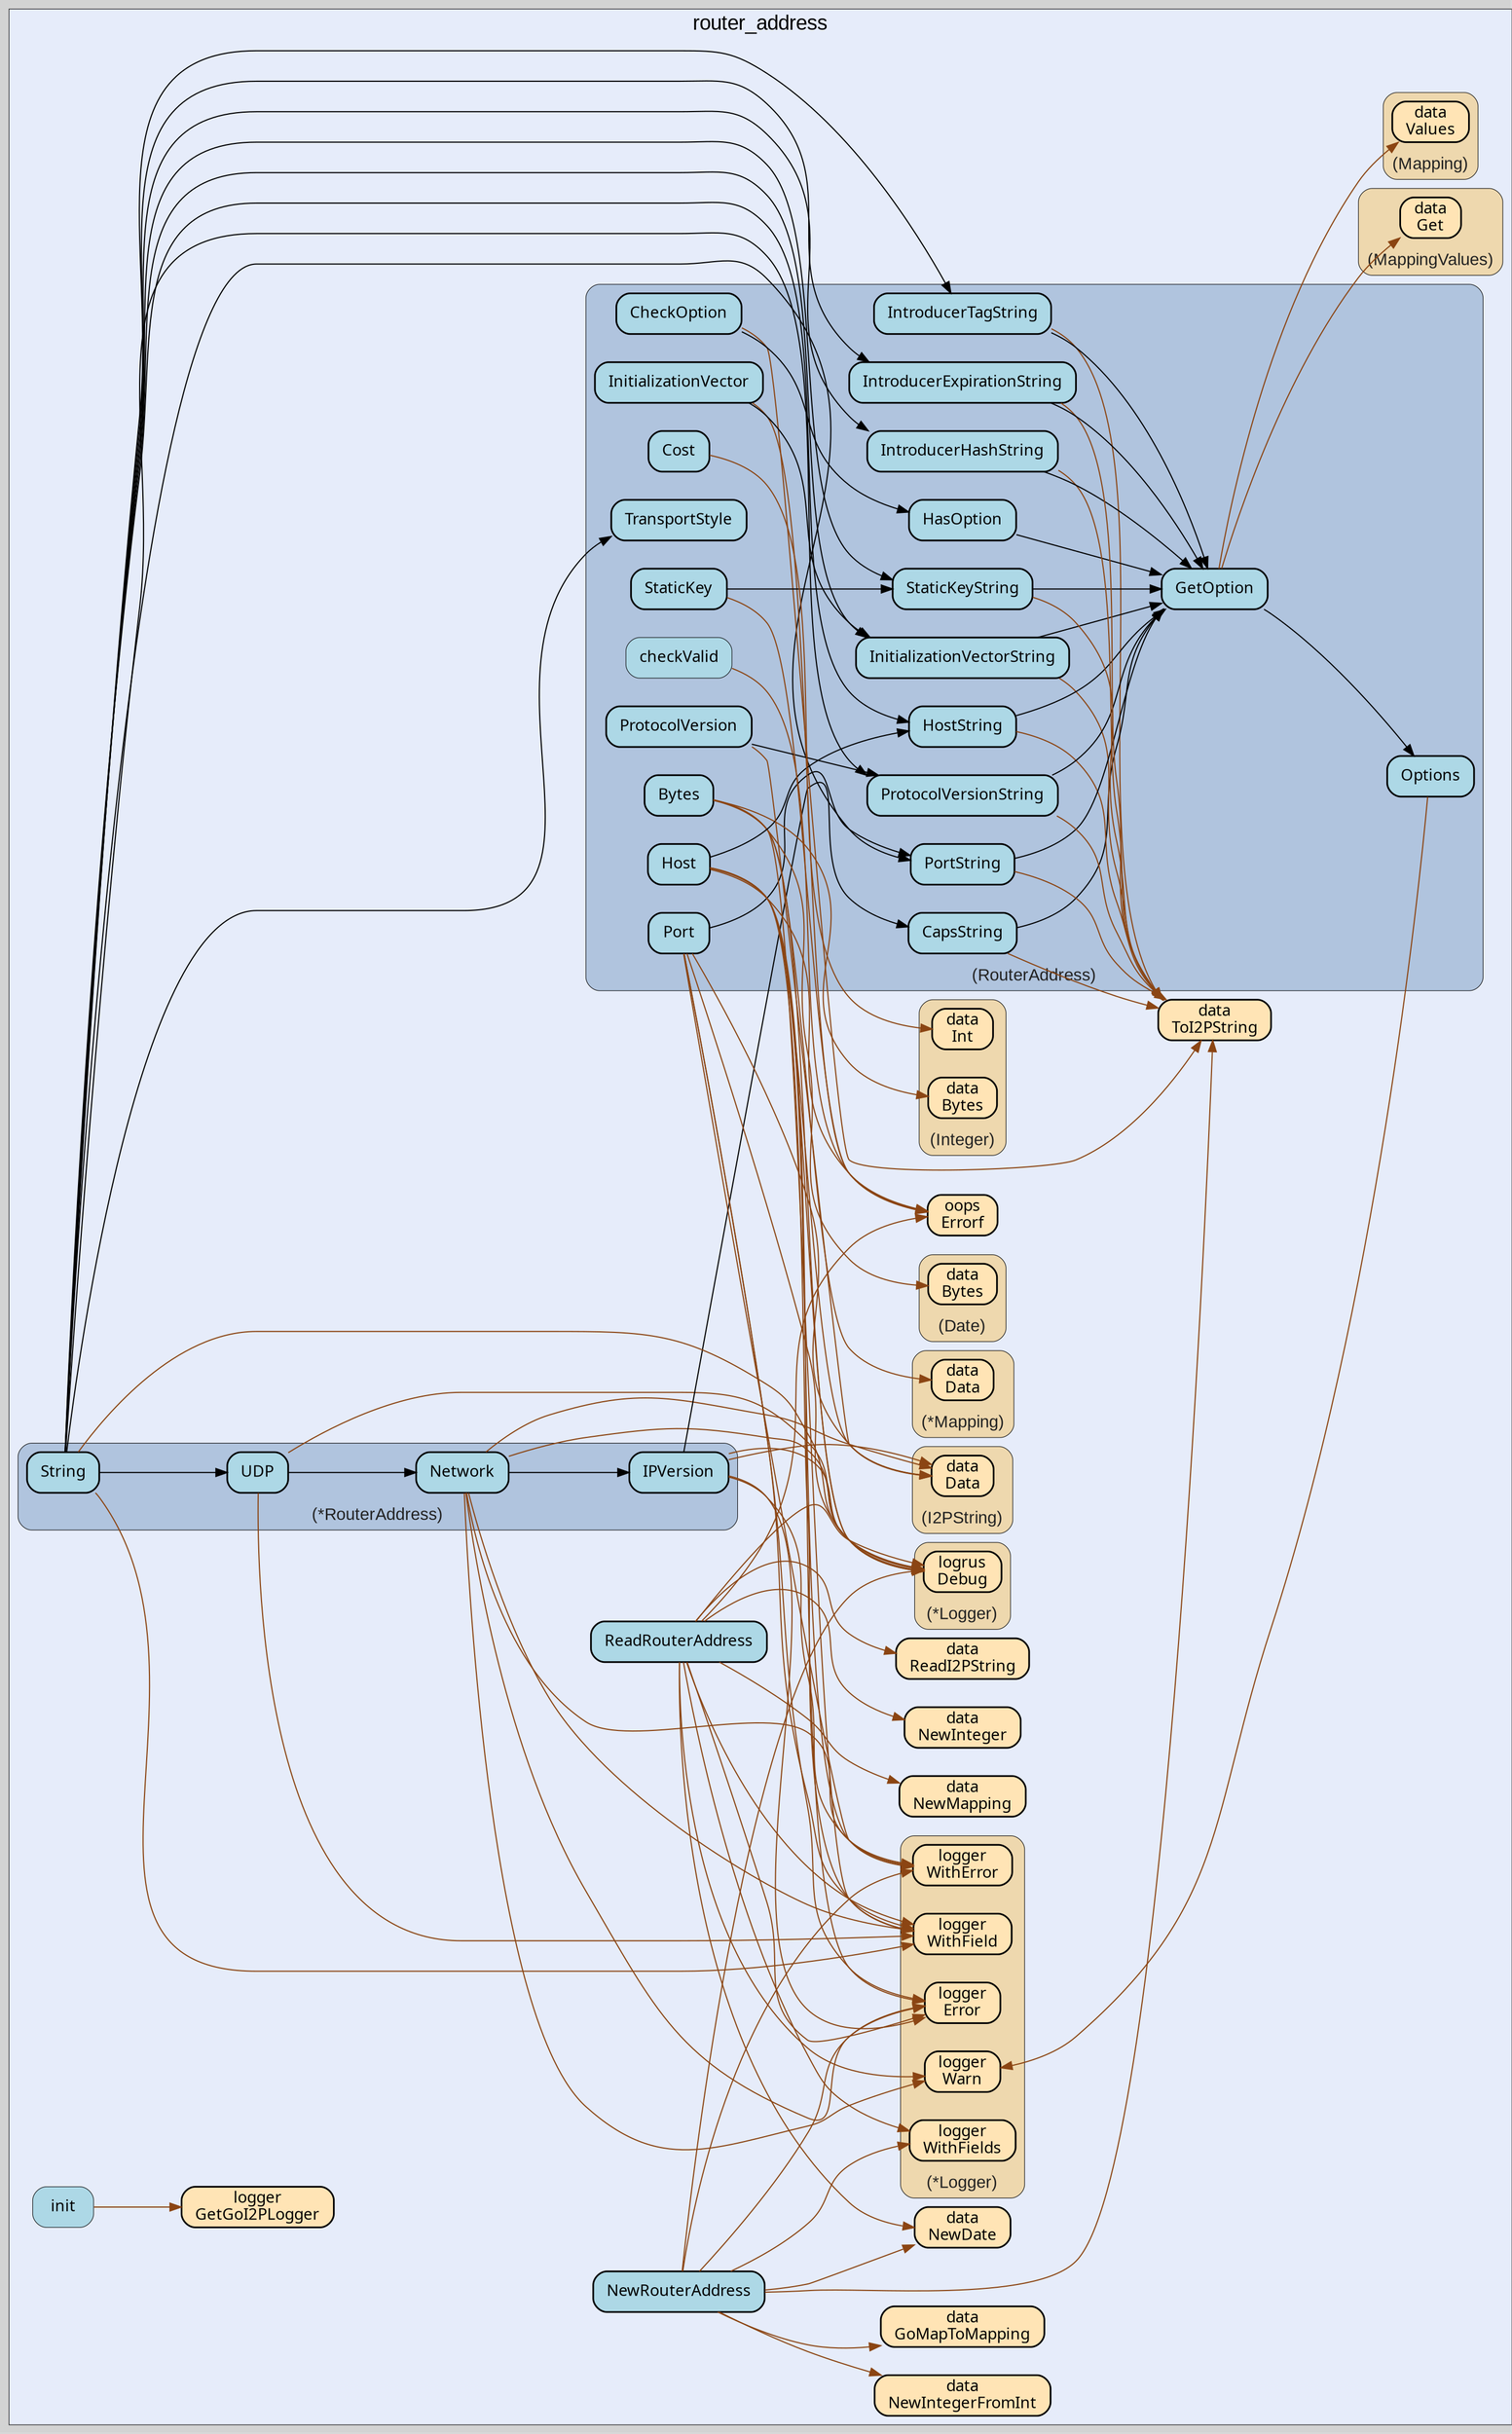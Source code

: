 digraph gocallvis {
    label="";
    labeljust="l";
    fontname="Arial";
    fontsize="14";
    rankdir="LR";
    bgcolor="lightgray";
    style="solid";
    penwidth="0.5";
    pad="0.0";
    nodesep="0.35";

    node [shape="box" style="filled,rounded" fillcolor="honeydew" fontname="Verdana" penwidth="1.0" margin="0.16,0.0"];
    edge [minlen="2"]

    subgraph "cluster_focus" {
        labelloc="t";
labeljust="c";
fontsize="18";
bgcolor="#e6ecfa";
label="router_address";
        
        "github.com/samber/oops.Errorf" [ label="oops\nErrorf" penwidth="1.5" tooltip="github.com/samber/oops.Errorf | defined in oops.go:34" fillcolor="moccasin" ]
        "github.com/go-i2p/common/router_address.NewRouterAddress" [ fillcolor="lightblue" label="NewRouterAddress" penwidth="1.5" tooltip="github.com/go-i2p/common/router_address.NewRouterAddress | defined in utils.go:59\nat utils.go:65: calling [(*github.com/go-i2p/logger.Logger).WithError]\nat utils.go:75: calling [(*github.com/go-i2p/logger.Logger).WithError]\nat utils.go:82: calling [(*github.com/go-i2p/logger.Logger).WithError]\nat utils.go:89: calling [(*github.com/go-i2p/logger.Logger).WithError]\nat utils.go:80: calling [github.com/go-i2p/common/data.ToI2PString]\nat utils.go:63: calling [github.com/go-i2p/common/data.NewIntegerFromInt]\nat utils.go:60: calling [(*github.com/sirupsen/logrus.Logger).Debug]\nat utils.go:106: calling [(*github.com/sirupsen/logrus.Logger).Debug]\nat utils.go:65: calling [(*github.com/go-i2p/logger.Logger).Error]\nat utils.go:75: calling [(*github.com/go-i2p/logger.Logger).Error]\nat utils.go:82: calling [(*github.com/go-i2p/logger.Logger).Error]\nat utils.go:89: calling [(*github.com/go-i2p/logger.Logger).Error]\nat utils.go:101: calling [(*github.com/go-i2p/logger.Logger).WithFields]\nat utils.go:73: calling [github.com/go-i2p/common/data.NewDate]\nat utils.go:87: calling [github.com/go-i2p/common/data.GoMapToMapping]" ]
        "github.com/go-i2p/common/data.NewIntegerFromInt" [ fillcolor="moccasin" label="data\nNewIntegerFromInt" penwidth="1.5" tooltip="github.com/go-i2p/common/data.NewIntegerFromInt | defined in integer.go:54" ]
        "github.com/go-i2p/common/data.NewDate" [ penwidth="1.5" tooltip="github.com/go-i2p/common/data.NewDate | defined in date.go:68" fillcolor="moccasin" label="data\nNewDate" ]
        "github.com/go-i2p/common/data.ToI2PString" [ fillcolor="moccasin" label="data\nToI2PString" penwidth="1.5" tooltip="github.com/go-i2p/common/data.ToI2PString | defined in string.go:111" ]
        "github.com/go-i2p/common/data.GoMapToMapping" [ fillcolor="moccasin" label="data\nGoMapToMapping" penwidth="1.5" tooltip="github.com/go-i2p/common/data.GoMapToMapping | defined in mapping.go:98" ]
        "github.com/go-i2p/common/router_address.ReadRouterAddress" [ penwidth="1.5" tooltip="github.com/go-i2p/common/router_address.ReadRouterAddress | defined in utils.go:17\nat utils.go:38: calling [github.com/go-i2p/common/data.ReadI2PString]\nat utils.go:21: calling [github.com/samber/oops.Errorf]\nat utils.go:24: calling [github.com/go-i2p/common/data.NewInteger]\nat utils.go:31: calling [github.com/go-i2p/common/data.NewDate]\nat utils.go:29: calling [(*github.com/go-i2p/logger.Logger).Warn]\nat utils.go:18: calling [(*github.com/go-i2p/logger.Logger).WithField]\nat utils.go:20: calling [(*github.com/go-i2p/logger.Logger).WithField]\nat utils.go:20: calling [(*github.com/go-i2p/logger.Logger).Error]\nat utils.go:36: calling [(*github.com/go-i2p/logger.Logger).Error]\nat utils.go:43: calling [(*github.com/go-i2p/logger.Logger).Error]\nat utils.go:52: calling [(*github.com/go-i2p/logger.Logger).Error]\nat utils.go:26: calling [(*github.com/go-i2p/logger.Logger).WithFields]\nat utils.go:33: calling [(*github.com/go-i2p/logger.Logger).WithFields]\nat utils.go:40: calling [(*github.com/go-i2p/logger.Logger).WithFields]\nat utils.go:48: calling [(*github.com/go-i2p/logger.Logger).WithFields]\nat utils.go:46: calling [github.com/go-i2p/common/data.NewMapping]\nat utils.go:18: calling [(*github.com/sirupsen/logrus.Logger).Debug]" fillcolor="lightblue" label="ReadRouterAddress" ]
        "github.com/go-i2p/common/data.NewInteger" [ fillcolor="moccasin" label="data\nNewInteger" penwidth="1.5" tooltip="github.com/go-i2p/common/data.NewInteger | defined in integer.go:47" ]
        "github.com/go-i2p/common/data.ReadI2PString" [ penwidth="1.5" tooltip="github.com/go-i2p/common/data.ReadI2PString | defined in string.go:138" fillcolor="moccasin" label="data\nReadI2PString" ]
        "github.com/go-i2p/common/data.NewMapping" [ label="data\nNewMapping" penwidth="1.5" tooltip="github.com/go-i2p/common/data.NewMapping | defined in mapping.go:261" fillcolor="moccasin" ]
        "github.com/go-i2p/common/router_address.init" [ label="init" penwidth="0.5" tooltip="github.com/go-i2p/common/router_address.init | defined in .:0\nat router_address.go:10: calling [github.com/go-i2p/logger.GetGoI2PLogger]" fillcolor="lightblue" ]
        "github.com/go-i2p/logger.GetGoI2PLogger" [ fillcolor="moccasin" label="logger\nGetGoI2PLogger" penwidth="1.5" tooltip="github.com/go-i2p/logger.GetGoI2PLogger | defined in log.go:120" ]
        
        subgraph "cluster_*github.com/go-i2p/common/data.Mapping" {
        penwidth="0.5";
fontsize="15";
fontcolor="#222222";
labelloc="b";
style="rounded,filled";
fillcolor="wheat2";
label="(*Mapping)";
tooltip="type: *github.com/go-i2p/common/data.Mapping";
        
        "(*github.com/go-i2p/common/data.Mapping).Data" [ fillcolor="moccasin" label="data\nData" penwidth="1.5" tooltip="(*github.com/go-i2p/common/data.Mapping).Data | defined in mapping.go:60" ]
        
    }

        subgraph "cluster_*github.com/go-i2p/common/router_address.RouterAddress" {
        fontcolor="#222222";
fillcolor="lightsteelblue";
fontsize="15";
labelloc="b";
style="rounded,filled";
label="(*RouterAddress)";
tooltip="type: *github.com/go-i2p/common/router_address.RouterAddress";
penwidth="0.5";
        
        "(*github.com/go-i2p/common/router_address.RouterAddress).UDP" [ fillcolor="lightblue" label="UDP" penwidth="1.5" tooltip="(*github.com/go-i2p/common/router_address.RouterAddress).UDP | defined in router_address_methods.go:48\nat router_address_methods.go:50: calling [(*github.com/go-i2p/common/router_address.RouterAddress).Network]\nat router_address_methods.go:49: calling [(*github.com/sirupsen/logrus.Logger).Debug]\nat router_address_methods.go:51: calling [(*github.com/sirupsen/logrus.Logger).Debug]\nat router_address_methods.go:51: calling [(*github.com/go-i2p/logger.Logger).WithField]" ]
        "(*github.com/go-i2p/common/router_address.RouterAddress).Network" [ fillcolor="lightblue" label="Network" penwidth="1.5" tooltip="(*github.com/go-i2p/common/router_address.RouterAddress).Network | defined in router_address_methods.go:15\nat router_address_methods.go:18: calling [(*github.com/go-i2p/logger.Logger).Warn]\nat router_address_methods.go:26: calling [(*github.com/go-i2p/common/router_address.RouterAddress).IPVersion]\nat router_address_methods.go:16: calling [(*github.com/sirupsen/logrus.Logger).Debug]\nat router_address_methods.go:27: calling [(*github.com/sirupsen/logrus.Logger).Debug]\nat router_address_methods.go:23: calling [(*github.com/go-i2p/logger.Logger).Error]\nat router_address_methods.go:23: calling [(*github.com/go-i2p/logger.Logger).WithError]\nat router_address_methods.go:27: calling [(*github.com/go-i2p/logger.Logger).WithField]\nat router_address_methods.go:21: calling [(github.com/go-i2p/common/data.I2PString).Data]" ]
        "(*github.com/go-i2p/common/router_address.RouterAddress).IPVersion" [ label="IPVersion" penwidth="1.5" tooltip="(*github.com/go-i2p/common/router_address.RouterAddress).IPVersion | defined in router_address_methods.go:32\nat router_address_methods.go:36: calling [(*github.com/go-i2p/logger.Logger).WithError]\nat router_address_methods.go:34: calling [(github.com/go-i2p/common/data.I2PString).Data]\nat router_address_methods.go:33: calling [(*github.com/sirupsen/logrus.Logger).Debug]\nat router_address_methods.go:40: calling [(*github.com/sirupsen/logrus.Logger).Debug]\nat router_address_methods.go:43: calling [(*github.com/sirupsen/logrus.Logger).Debug]\nat router_address_methods.go:34: calling [(github.com/go-i2p/common/router_address.RouterAddress).CapsString]\nat router_address_methods.go:36: calling [(*github.com/go-i2p/logger.Logger).Error]" fillcolor="lightblue" ]
        "(*github.com/go-i2p/common/router_address.RouterAddress).String" [ tooltip="(*github.com/go-i2p/common/router_address.RouterAddress).String | defined in router_address_methods.go:56\nat router_address_methods.go:61: calling [(github.com/go-i2p/common/router_address.RouterAddress).PortString]\nat router_address_methods.go:64: calling [(github.com/go-i2p/common/router_address.RouterAddress).ProtocolVersionString]\nat router_address_methods.go:59: calling [(github.com/go-i2p/common/router_address.RouterAddress).TransportStyle]\nat router_address_methods.go:77: calling [(*github.com/go-i2p/logger.Logger).WithField]\nat router_address_methods.go:57: calling [(*github.com/sirupsen/logrus.Logger).Debug]\nat router_address_methods.go:77: calling [(*github.com/sirupsen/logrus.Logger).Debug]\nat router_address_methods.go:60: calling [(github.com/go-i2p/common/router_address.RouterAddress).HostString]\nat router_address_methods.go:68: calling [(github.com/go-i2p/common/router_address.RouterAddress).IntroducerTagString]\nat router_address_methods.go:71: calling [(github.com/go-i2p/common/router_address.RouterAddress).IntroducerTagString]\nat router_address_methods.go:74: calling [(github.com/go-i2p/common/router_address.RouterAddress).IntroducerTagString]\nat router_address_methods.go:66: calling [(github.com/go-i2p/common/router_address.RouterAddress).IntroducerHashString]\nat router_address_methods.go:69: calling [(github.com/go-i2p/common/router_address.RouterAddress).IntroducerHashString]\nat router_address_methods.go:72: calling [(github.com/go-i2p/common/router_address.RouterAddress).IntroducerHashString]\nat router_address_methods.go:63: calling [(github.com/go-i2p/common/router_address.RouterAddress).InitializationVectorString]\nat router_address_methods.go:67: calling [(github.com/go-i2p/common/router_address.RouterAddress).IntroducerExpirationString]\nat router_address_methods.go:70: calling [(github.com/go-i2p/common/router_address.RouterAddress).IntroducerExpirationString]\nat router_address_methods.go:73: calling [(github.com/go-i2p/common/router_address.RouterAddress).IntroducerExpirationString]\nat router_address_methods.go:65: calling [(*github.com/go-i2p/common/router_address.RouterAddress).UDP]\nat router_address_methods.go:62: calling [(github.com/go-i2p/common/router_address.RouterAddress).StaticKeyString]" fillcolor="lightblue" label="String" penwidth="1.5" ]
        
    }

        subgraph "cluster_*github.com/go-i2p/logger.Logger" {
        style="rounded,filled";
fillcolor="wheat2";
label="(*Logger)";
tooltip="type: *github.com/go-i2p/logger.Logger";
penwidth="0.5";
fontsize="15";
fontcolor="#222222";
labelloc="b";
        
        "(*github.com/go-i2p/logger.Logger).WithError" [ tooltip="(*github.com/go-i2p/logger.Logger).WithError | defined in log.go:66" fillcolor="moccasin" label="logger\nWithError" penwidth="1.5" ]
        "(*github.com/go-i2p/logger.Logger).Error" [ fillcolor="moccasin" label="logger\nError" penwidth="1.5" tooltip="(*github.com/go-i2p/logger.Logger).Error | defined in log.go:42" ]
        "(*github.com/go-i2p/logger.Logger).WithFields" [ tooltip="(*github.com/go-i2p/logger.Logger).WithFields | defined in log.go:60" fillcolor="moccasin" label="logger\nWithFields" penwidth="1.5" ]
        "(*github.com/go-i2p/logger.Logger).Warn" [ fillcolor="moccasin" label="logger\nWarn" penwidth="1.5" tooltip="(*github.com/go-i2p/logger.Logger).Warn | defined in log.go:30" ]
        "(*github.com/go-i2p/logger.Logger).WithField" [ fillcolor="moccasin" label="logger\nWithField" penwidth="1.5" tooltip="(*github.com/go-i2p/logger.Logger).WithField | defined in log.go:54" ]
        
    }

        subgraph "cluster_*github.com/sirupsen/logrus.Logger" {
        tooltip="type: *github.com/sirupsen/logrus.Logger";
penwidth="0.5";
fontsize="15";
fontcolor="#222222";
labelloc="b";
style="rounded,filled";
fillcolor="wheat2";
label="(*Logger)";
        
        "(*github.com/sirupsen/logrus.Logger).Debug" [ fillcolor="moccasin" label="logrus\nDebug" penwidth="1.5" tooltip="(*github.com/sirupsen/logrus.Logger).Debug | defined in logger.go:221" ]
        
    }

        subgraph "cluster_github.com/go-i2p/common/data.Date" {
        style="rounded,filled";
fillcolor="wheat2";
label="(Date)";
tooltip="type: github.com/go-i2p/common/data.Date";
penwidth="0.5";
fontsize="15";
fontcolor="#222222";
labelloc="b";
        
        "(github.com/go-i2p/common/data.Date).Bytes" [ fillcolor="moccasin" label="data\nBytes" penwidth="1.5" tooltip="(github.com/go-i2p/common/data.Date).Bytes | defined in date.go:29" ]
        
    }

        subgraph "cluster_github.com/go-i2p/common/data.I2PString" {
        style="rounded,filled";
fillcolor="wheat2";
label="(I2PString)";
tooltip="type: github.com/go-i2p/common/data.I2PString";
penwidth="0.5";
fontsize="15";
fontcolor="#222222";
labelloc="b";
        
        "(github.com/go-i2p/common/data.I2PString).Data" [ tooltip="(github.com/go-i2p/common/data.I2PString).Data | defined in string.go:70" fillcolor="moccasin" label="data\nData" penwidth="1.5" ]
        
    }

        subgraph "cluster_github.com/go-i2p/common/data.Integer" {
        labelloc="b";
style="rounded,filled";
fillcolor="wheat2";
label="(Integer)";
tooltip="type: github.com/go-i2p/common/data.Integer";
penwidth="0.5";
fontsize="15";
fontcolor="#222222";
        
        "(github.com/go-i2p/common/data.Integer).Bytes" [ label="data\nBytes" penwidth="1.5" tooltip="(github.com/go-i2p/common/data.Integer).Bytes | defined in integer.go:26" fillcolor="moccasin" ]
        "(github.com/go-i2p/common/data.Integer).Int" [ fillcolor="moccasin" label="data\nInt" penwidth="1.5" tooltip="(github.com/go-i2p/common/data.Integer).Int | defined in integer.go:31" ]
        
    }

        subgraph "cluster_github.com/go-i2p/common/data.Mapping" {
        fontsize="15";
fontcolor="#222222";
labelloc="b";
style="rounded,filled";
fillcolor="wheat2";
label="(Mapping)";
tooltip="type: github.com/go-i2p/common/data.Mapping";
penwidth="0.5";
        
        "(github.com/go-i2p/common/data.Mapping).Values" [ fillcolor="moccasin" label="data\nValues" penwidth="1.5" tooltip="(github.com/go-i2p/common/data.Mapping).Values | defined in mapping.go:48" ]
        
    }

        subgraph "cluster_github.com/go-i2p/common/data.MappingValues" {
        label="(MappingValues)";
tooltip="type: github.com/go-i2p/common/data.MappingValues";
penwidth="0.5";
fontsize="15";
fontcolor="#222222";
labelloc="b";
style="rounded,filled";
fillcolor="wheat2";
        
        "(github.com/go-i2p/common/data.MappingValues).Get" [ penwidth="1.5" tooltip="(github.com/go-i2p/common/data.MappingValues).Get | defined in mapping_values.go:14" fillcolor="moccasin" label="data\nGet" ]
        
    }

        subgraph "cluster_github.com/go-i2p/common/router_address.RouterAddress" {
        penwidth="0.5";
fontcolor="#222222";
style="rounded,filled";
fillcolor="lightsteelblue";
label="(RouterAddress)";
fontsize="15";
labelloc="b";
tooltip="type: github.com/go-i2p/common/router_address.RouterAddress";
        
        "(github.com/go-i2p/common/router_address.RouterAddress).checkValid" [ penwidth="0.5" tooltip="(github.com/go-i2p/common/router_address.RouterAddress).checkValid | defined in router_address_methods.go:277\nat router_address_methods.go:279: calling [github.com/samber/oops.Errorf]\nat router_address_methods.go:282: calling [github.com/samber/oops.Errorf]" fillcolor="lightblue" label="checkValid" ]
        "(github.com/go-i2p/common/router_address.RouterAddress).IntroducerTagString" [ fillcolor="lightblue" label="IntroducerTagString" penwidth="1.5" tooltip="(github.com/go-i2p/common/router_address.RouterAddress).IntroducerTagString | defined in router_address_methods.go:184\nat router_address_methods.go:188: calling [(github.com/go-i2p/common/router_address.RouterAddress).GetOption]\nat router_address_methods.go:191: calling [(github.com/go-i2p/common/router_address.RouterAddress).GetOption]\nat router_address_methods.go:187: calling [github.com/go-i2p/common/data.ToI2PString]\nat router_address_methods.go:190: calling [github.com/go-i2p/common/data.ToI2PString]" ]
        "(github.com/go-i2p/common/router_address.RouterAddress).Options" [ fillcolor="lightblue" label="Options" penwidth="1.5" tooltip="(github.com/go-i2p/common/router_address.RouterAddress).Options | defined in router_address_methods.go:268\nat router_address_methods.go:270: calling [(*github.com/go-i2p/logger.Logger).Warn]" ]
        "(github.com/go-i2p/common/router_address.RouterAddress).GetOption" [ fillcolor="lightblue" label="GetOption" penwidth="1.5" tooltip="(github.com/go-i2p/common/router_address.RouterAddress).GetOption | defined in router_address_methods.go:109\nat router_address_methods.go:110: calling [(github.com/go-i2p/common/data.Mapping).Values]\nat router_address_methods.go:110: calling [(github.com/go-i2p/common/router_address.RouterAddress).Options]\nat router_address_methods.go:110: calling [(github.com/go-i2p/common/data.MappingValues).Get]" ]
        "(github.com/go-i2p/common/router_address.RouterAddress).CheckOption" [ penwidth="1.5" tooltip="(github.com/go-i2p/common/router_address.RouterAddress).CheckOption | defined in router_address_methods.go:120\nat router_address_methods.go:121: calling [github.com/go-i2p/common/data.ToI2PString]\nat router_address_methods.go:122: calling [(github.com/go-i2p/common/router_address.RouterAddress).HasOption]" fillcolor="lightblue" label="CheckOption" ]
        "(github.com/go-i2p/common/router_address.RouterAddress).HasOption" [ fillcolor="lightblue" label="HasOption" penwidth="1.5" tooltip="(github.com/go-i2p/common/router_address.RouterAddress).HasOption | defined in router_address_methods.go:114\nat router_address_methods.go:115: calling [(github.com/go-i2p/common/router_address.RouterAddress).GetOption]" ]
        "(github.com/go-i2p/common/router_address.RouterAddress).CapsString" [ fillcolor="lightblue" label="CapsString" penwidth="1.5" tooltip="(github.com/go-i2p/common/router_address.RouterAddress).CapsString | defined in router_address_methods.go:138\nat router_address_methods.go:139: calling [github.com/go-i2p/common/data.ToI2PString]\nat router_address_methods.go:140: calling [(github.com/go-i2p/common/router_address.RouterAddress).GetOption]" ]
        "(github.com/go-i2p/common/router_address.RouterAddress).InitializationVectorString" [ label="InitializationVectorString" penwidth="1.5" tooltip="(github.com/go-i2p/common/router_address.RouterAddress).InitializationVectorString | defined in router_address_methods.go:150\nat router_address_methods.go:152: calling [(github.com/go-i2p/common/router_address.RouterAddress).GetOption]\nat router_address_methods.go:151: calling [github.com/go-i2p/common/data.ToI2PString]" fillcolor="lightblue" ]
        "(github.com/go-i2p/common/router_address.RouterAddress).InitializationVector" [ tooltip="(github.com/go-i2p/common/router_address.RouterAddress).InitializationVector | defined in router_address_methods.go:254\nat router_address_methods.go:257: calling [github.com/samber/oops.Errorf]\nat router_address_methods.go:255: calling [(github.com/go-i2p/common/router_address.RouterAddress).InitializationVectorString]" fillcolor="lightblue" label="InitializationVector" penwidth="1.5" ]
        "(github.com/go-i2p/common/router_address.RouterAddress).TransportStyle" [ label="TransportStyle" penwidth="1.5" tooltip="(github.com/go-i2p/common/router_address.RouterAddress).TransportStyle | defined in router_address_methods.go:104" fillcolor="lightblue" ]
        "(github.com/go-i2p/common/router_address.RouterAddress).HostString" [ fillcolor="lightblue" label="HostString" penwidth="1.5" tooltip="(github.com/go-i2p/common/router_address.RouterAddress).HostString | defined in router_address_methods.go:126\nat router_address_methods.go:127: calling [github.com/go-i2p/common/data.ToI2PString]\nat router_address_methods.go:128: calling [(github.com/go-i2p/common/router_address.RouterAddress).GetOption]" ]
        "(github.com/go-i2p/common/router_address.RouterAddress).PortString" [ fillcolor="lightblue" label="PortString" penwidth="1.5" tooltip="(github.com/go-i2p/common/router_address.RouterAddress).PortString | defined in router_address_methods.go:132\nat router_address_methods.go:134: calling [(github.com/go-i2p/common/router_address.RouterAddress).GetOption]\nat router_address_methods.go:133: calling [github.com/go-i2p/common/data.ToI2PString]" ]
        "(github.com/go-i2p/common/router_address.RouterAddress).StaticKeyString" [ fillcolor="lightblue" label="StaticKeyString" penwidth="1.5" tooltip="(github.com/go-i2p/common/router_address.RouterAddress).StaticKeyString | defined in router_address_methods.go:144\nat router_address_methods.go:146: calling [(github.com/go-i2p/common/router_address.RouterAddress).GetOption]\nat router_address_methods.go:145: calling [github.com/go-i2p/common/data.ToI2PString]" ]
        "(github.com/go-i2p/common/router_address.RouterAddress).ProtocolVersionString" [ fillcolor="lightblue" label="ProtocolVersionString" penwidth="1.5" tooltip="(github.com/go-i2p/common/router_address.RouterAddress).ProtocolVersionString | defined in router_address_methods.go:156\nat router_address_methods.go:157: calling [github.com/go-i2p/common/data.ToI2PString]\nat router_address_methods.go:158: calling [(github.com/go-i2p/common/router_address.RouterAddress).GetOption]" ]
        "(github.com/go-i2p/common/router_address.RouterAddress).IntroducerHashString" [ fillcolor="lightblue" label="IntroducerHashString" penwidth="1.5" tooltip="(github.com/go-i2p/common/router_address.RouterAddress).IntroducerHashString | defined in router_address_methods.go:162\nat router_address_methods.go:166: calling [(github.com/go-i2p/common/router_address.RouterAddress).GetOption]\nat router_address_methods.go:169: calling [(github.com/go-i2p/common/router_address.RouterAddress).GetOption]\nat router_address_methods.go:165: calling [github.com/go-i2p/common/data.ToI2PString]\nat router_address_methods.go:168: calling [github.com/go-i2p/common/data.ToI2PString]" ]
        "(github.com/go-i2p/common/router_address.RouterAddress).IntroducerExpirationString" [ penwidth="1.5" tooltip="(github.com/go-i2p/common/router_address.RouterAddress).IntroducerExpirationString | defined in router_address_methods.go:173\nat router_address_methods.go:176: calling [github.com/go-i2p/common/data.ToI2PString]\nat router_address_methods.go:179: calling [github.com/go-i2p/common/data.ToI2PString]\nat router_address_methods.go:177: calling [(github.com/go-i2p/common/router_address.RouterAddress).GetOption]\nat router_address_methods.go:180: calling [(github.com/go-i2p/common/router_address.RouterAddress).GetOption]" fillcolor="lightblue" label="IntroducerExpirationString" ]
        "(github.com/go-i2p/common/router_address.RouterAddress).Port" [ penwidth="1.5" tooltip="(github.com/go-i2p/common/router_address.RouterAddress).Port | defined in router_address_methods.go:218\nat router_address_methods.go:232: calling [(*github.com/go-i2p/logger.Logger).WithField]\nat router_address_methods.go:223: calling [(*github.com/go-i2p/logger.Logger).Error]\nat router_address_methods.go:228: calling [(*github.com/go-i2p/logger.Logger).Error]\nat router_address_methods.go:221: calling [(github.com/go-i2p/common/data.I2PString).Data]\nat router_address_methods.go:223: calling [(*github.com/go-i2p/logger.Logger).WithError]\nat router_address_methods.go:228: calling [(*github.com/go-i2p/logger.Logger).WithError]\nat router_address_methods.go:219: calling [(*github.com/sirupsen/logrus.Logger).Debug]\nat router_address_methods.go:232: calling [(*github.com/sirupsen/logrus.Logger).Debug]\nat router_address_methods.go:220: calling [(github.com/go-i2p/common/router_address.RouterAddress).PortString]" fillcolor="lightblue" label="Port" ]
        "(github.com/go-i2p/common/router_address.RouterAddress).Bytes" [ penwidth="1.5" tooltip="(github.com/go-i2p/common/router_address.RouterAddress).Bytes | defined in router_address_methods.go:82\nat router_address_methods.go:89: calling [(*github.com/go-i2p/logger.Logger).WithField]\nat router_address_methods.go:83: calling [(*github.com/sirupsen/logrus.Logger).Debug]\nat router_address_methods.go:89: calling [(*github.com/sirupsen/logrus.Logger).Debug]\nat router_address_methods.go:88: calling [(*github.com/go-i2p/common/data.Mapping).Data]\nat router_address_methods.go:85: calling [(github.com/go-i2p/common/data.Integer).Bytes]\nat router_address_methods.go:86: calling [(github.com/go-i2p/common/data.Date).Bytes]" fillcolor="lightblue" label="Bytes" ]
        "(github.com/go-i2p/common/router_address.RouterAddress).Host" [ tooltip="(github.com/go-i2p/common/router_address.RouterAddress).Host | defined in router_address_methods.go:195\nat router_address_methods.go:198: calling [(github.com/go-i2p/common/data.I2PString).Data]\nat router_address_methods.go:200: calling [(*github.com/go-i2p/logger.Logger).Error]\nat router_address_methods.go:205: calling [(*github.com/go-i2p/logger.Logger).Error]\nat router_address_methods.go:210: calling [(*github.com/go-i2p/logger.Logger).Error]\nat router_address_methods.go:212: calling [(*github.com/go-i2p/logger.Logger).WithField]\nat router_address_methods.go:196: calling [(*github.com/sirupsen/logrus.Logger).Debug]\nat router_address_methods.go:212: calling [(*github.com/sirupsen/logrus.Logger).Debug]\nat router_address_methods.go:206: calling [github.com/samber/oops.Errorf]\nat router_address_methods.go:197: calling [(github.com/go-i2p/common/router_address.RouterAddress).HostString]\nat router_address_methods.go:200: calling [(*github.com/go-i2p/logger.Logger).WithError]\nat router_address_methods.go:210: calling [(*github.com/go-i2p/logger.Logger).WithError]" fillcolor="lightblue" label="Host" penwidth="1.5" ]
        "(github.com/go-i2p/common/router_address.RouterAddress).ProtocolVersion" [ fillcolor="lightblue" label="ProtocolVersion" penwidth="1.5" tooltip="(github.com/go-i2p/common/router_address.RouterAddress).ProtocolVersion | defined in router_address_methods.go:263\nat router_address_methods.go:264: calling [(github.com/go-i2p/common/data.I2PString).Data]\nat router_address_methods.go:264: calling [(github.com/go-i2p/common/router_address.RouterAddress).ProtocolVersionString]" ]
        "(github.com/go-i2p/common/router_address.RouterAddress).StaticKey" [ fillcolor="lightblue" label="StaticKey" penwidth="1.5" tooltip="(github.com/go-i2p/common/router_address.RouterAddress).StaticKey | defined in router_address_methods.go:237\nat router_address_methods.go:238: calling [(github.com/go-i2p/common/router_address.RouterAddress).StaticKeyString]\nat router_address_methods.go:240: calling [github.com/samber/oops.Errorf]\nat router_address_methods.go:245: calling [github.com/samber/oops.Errorf]" ]
        "(github.com/go-i2p/common/router_address.RouterAddress).Cost" [ fillcolor="lightblue" label="Cost" penwidth="1.5" tooltip="(github.com/go-i2p/common/router_address.RouterAddress).Cost | defined in router_address_methods.go:94\nat router_address_methods.go:95: calling [(github.com/go-i2p/common/data.Integer).Int]" ]
        
    }

    }

    "(*github.com/go-i2p/common/router_address.RouterAddress).Network" -> "(*github.com/go-i2p/logger.Logger).Warn" [ color="saddlebrown" tooltip="at router_address_methods.go:18: calling [(*github.com/go-i2p/logger.Logger).Warn]" ]
    "(*github.com/go-i2p/common/router_address.RouterAddress).Network" -> "(*github.com/go-i2p/common/router_address.RouterAddress).IPVersion" [ tooltip="at router_address_methods.go:26: calling [(*github.com/go-i2p/common/router_address.RouterAddress).IPVersion]" ]
    "(github.com/go-i2p/common/router_address.RouterAddress).InitializationVector" -> "github.com/samber/oops.Errorf" [ color="saddlebrown" tooltip="at router_address_methods.go:257: calling [github.com/samber/oops.Errorf]" ]
    "(github.com/go-i2p/common/router_address.RouterAddress).Port" -> "(*github.com/go-i2p/logger.Logger).WithField" [ color="saddlebrown" tooltip="at router_address_methods.go:232: calling [(*github.com/go-i2p/logger.Logger).WithField]" ]
    "(github.com/go-i2p/common/router_address.RouterAddress).StaticKey" -> "(github.com/go-i2p/common/router_address.RouterAddress).StaticKeyString" [ tooltip="at router_address_methods.go:238: calling [(github.com/go-i2p/common/router_address.RouterAddress).StaticKeyString]" ]
    "(github.com/go-i2p/common/router_address.RouterAddress).StaticKey" -> "github.com/samber/oops.Errorf" [ color="saddlebrown" tooltip="at router_address_methods.go:240: calling [github.com/samber/oops.Errorf]\nat router_address_methods.go:245: calling [github.com/samber/oops.Errorf]" ]
    "github.com/go-i2p/common/router_address.NewRouterAddress" -> "(*github.com/go-i2p/logger.Logger).WithError" [ tooltip="at utils.go:65: calling [(*github.com/go-i2p/logger.Logger).WithError]\nat utils.go:75: calling [(*github.com/go-i2p/logger.Logger).WithError]\nat utils.go:82: calling [(*github.com/go-i2p/logger.Logger).WithError]\nat utils.go:89: calling [(*github.com/go-i2p/logger.Logger).WithError]" color="saddlebrown" ]
    "(github.com/go-i2p/common/router_address.RouterAddress).InitializationVector" -> "(github.com/go-i2p/common/router_address.RouterAddress).InitializationVectorString" [ tooltip="at router_address_methods.go:255: calling [(github.com/go-i2p/common/router_address.RouterAddress).InitializationVectorString]" ]
    "(github.com/go-i2p/common/router_address.RouterAddress).Bytes" -> "(*github.com/go-i2p/logger.Logger).WithField" [ color="saddlebrown" tooltip="at router_address_methods.go:89: calling [(*github.com/go-i2p/logger.Logger).WithField]" ]
    "(github.com/go-i2p/common/router_address.RouterAddress).Host" -> "(github.com/go-i2p/common/data.I2PString).Data" [ color="saddlebrown" tooltip="at router_address_methods.go:198: calling [(github.com/go-i2p/common/data.I2PString).Data]" ]
    "(github.com/go-i2p/common/router_address.RouterAddress).CheckOption" -> "github.com/go-i2p/common/data.ToI2PString" [ tooltip="at router_address_methods.go:121: calling [github.com/go-i2p/common/data.ToI2PString]" color="saddlebrown" ]
    "(*github.com/go-i2p/common/router_address.RouterAddress).UDP" -> "(*github.com/go-i2p/common/router_address.RouterAddress).Network" [ tooltip="at router_address_methods.go:50: calling [(*github.com/go-i2p/common/router_address.RouterAddress).Network]" ]
    "(*github.com/go-i2p/common/router_address.RouterAddress).String" -> "(github.com/go-i2p/common/router_address.RouterAddress).PortString" [ tooltip="at router_address_methods.go:61: calling [(github.com/go-i2p/common/router_address.RouterAddress).PortString]" ]
    "github.com/go-i2p/common/router_address.ReadRouterAddress" -> "github.com/go-i2p/common/data.ReadI2PString" [ color="saddlebrown" tooltip="at utils.go:38: calling [github.com/go-i2p/common/data.ReadI2PString]" ]
    "(github.com/go-i2p/common/router_address.RouterAddress).Port" -> "(*github.com/go-i2p/logger.Logger).Error" [ tooltip="at router_address_methods.go:223: calling [(*github.com/go-i2p/logger.Logger).Error]\nat router_address_methods.go:228: calling [(*github.com/go-i2p/logger.Logger).Error]" color="saddlebrown" ]
    "(github.com/go-i2p/common/router_address.RouterAddress).Bytes" -> "(*github.com/sirupsen/logrus.Logger).Debug" [ color="saddlebrown" tooltip="at router_address_methods.go:83: calling [(*github.com/sirupsen/logrus.Logger).Debug]\nat router_address_methods.go:89: calling [(*github.com/sirupsen/logrus.Logger).Debug]" ]
    "(github.com/go-i2p/common/router_address.RouterAddress).ProtocolVersion" -> "(github.com/go-i2p/common/data.I2PString).Data" [ color="saddlebrown" tooltip="at router_address_methods.go:264: calling [(github.com/go-i2p/common/data.I2PString).Data]" ]
    "(github.com/go-i2p/common/router_address.RouterAddress).Options" -> "(*github.com/go-i2p/logger.Logger).Warn" [ color="saddlebrown" tooltip="at router_address_methods.go:270: calling [(*github.com/go-i2p/logger.Logger).Warn]" ]
    "(github.com/go-i2p/common/router_address.RouterAddress).CheckOption" -> "(github.com/go-i2p/common/router_address.RouterAddress).HasOption" [ tooltip="at router_address_methods.go:122: calling [(github.com/go-i2p/common/router_address.RouterAddress).HasOption]" ]
    "(github.com/go-i2p/common/router_address.RouterAddress).HostString" -> "github.com/go-i2p/common/data.ToI2PString" [ color="saddlebrown" tooltip="at router_address_methods.go:127: calling [github.com/go-i2p/common/data.ToI2PString]" ]
    "(*github.com/go-i2p/common/router_address.RouterAddress).String" -> "(github.com/go-i2p/common/router_address.RouterAddress).ProtocolVersionString" [ tooltip="at router_address_methods.go:64: calling [(github.com/go-i2p/common/router_address.RouterAddress).ProtocolVersionString]" ]
    "(github.com/go-i2p/common/router_address.RouterAddress).Port" -> "(github.com/go-i2p/common/data.I2PString).Data" [ color="saddlebrown" tooltip="at router_address_methods.go:221: calling [(github.com/go-i2p/common/data.I2PString).Data]" ]
    "(github.com/go-i2p/common/router_address.RouterAddress).Host" -> "(*github.com/go-i2p/logger.Logger).Error" [ color="saddlebrown" tooltip="at router_address_methods.go:200: calling [(*github.com/go-i2p/logger.Logger).Error]\nat router_address_methods.go:205: calling [(*github.com/go-i2p/logger.Logger).Error]\nat router_address_methods.go:210: calling [(*github.com/go-i2p/logger.Logger).Error]" ]
    "(*github.com/go-i2p/common/router_address.RouterAddress).IPVersion" -> "(*github.com/go-i2p/logger.Logger).WithError" [ color="saddlebrown" tooltip="at router_address_methods.go:36: calling [(*github.com/go-i2p/logger.Logger).WithError]" ]
    "(*github.com/go-i2p/common/router_address.RouterAddress).String" -> "(github.com/go-i2p/common/router_address.RouterAddress).TransportStyle" [ tooltip="at router_address_methods.go:59: calling [(github.com/go-i2p/common/router_address.RouterAddress).TransportStyle]" ]
    "(github.com/go-i2p/common/router_address.RouterAddress).ProtocolVersionString" -> "github.com/go-i2p/common/data.ToI2PString" [ color="saddlebrown" tooltip="at router_address_methods.go:157: calling [github.com/go-i2p/common/data.ToI2PString]" ]
    "(*github.com/go-i2p/common/router_address.RouterAddress).String" -> "(*github.com/go-i2p/logger.Logger).WithField" [ color="saddlebrown" tooltip="at router_address_methods.go:77: calling [(*github.com/go-i2p/logger.Logger).WithField]" ]
    "github.com/go-i2p/common/router_address.init" -> "github.com/go-i2p/logger.GetGoI2PLogger" [ color="saddlebrown" tooltip="at router_address.go:10: calling [github.com/go-i2p/logger.GetGoI2PLogger]" ]
    "(github.com/go-i2p/common/router_address.RouterAddress).Cost" -> "(github.com/go-i2p/common/data.Integer).Int" [ color="saddlebrown" tooltip="at router_address_methods.go:95: calling [(github.com/go-i2p/common/data.Integer).Int]" ]
    "(*github.com/go-i2p/common/router_address.RouterAddress).IPVersion" -> "(github.com/go-i2p/common/data.I2PString).Data" [ color="saddlebrown" tooltip="at router_address_methods.go:34: calling [(github.com/go-i2p/common/data.I2PString).Data]" ]
    "(*github.com/go-i2p/common/router_address.RouterAddress).String" -> "(*github.com/sirupsen/logrus.Logger).Debug" [ color="saddlebrown" tooltip="at router_address_methods.go:57: calling [(*github.com/sirupsen/logrus.Logger).Debug]\nat router_address_methods.go:77: calling [(*github.com/sirupsen/logrus.Logger).Debug]" ]
    "(github.com/go-i2p/common/router_address.RouterAddress).HostString" -> "(github.com/go-i2p/common/router_address.RouterAddress).GetOption" [ tooltip="at router_address_methods.go:128: calling [(github.com/go-i2p/common/router_address.RouterAddress).GetOption]" ]
    "(github.com/go-i2p/common/router_address.RouterAddress).Host" -> "(*github.com/go-i2p/logger.Logger).WithField" [ color="saddlebrown" tooltip="at router_address_methods.go:212: calling [(*github.com/go-i2p/logger.Logger).WithField]" ]
    "(*github.com/go-i2p/common/router_address.RouterAddress).String" -> "(github.com/go-i2p/common/router_address.RouterAddress).HostString" [ tooltip="at router_address_methods.go:60: calling [(github.com/go-i2p/common/router_address.RouterAddress).HostString]" ]
    "(*github.com/go-i2p/common/router_address.RouterAddress).String" -> "(github.com/go-i2p/common/router_address.RouterAddress).IntroducerTagString" [ tooltip="at router_address_methods.go:68: calling [(github.com/go-i2p/common/router_address.RouterAddress).IntroducerTagString]\nat router_address_methods.go:71: calling [(github.com/go-i2p/common/router_address.RouterAddress).IntroducerTagString]\nat router_address_methods.go:74: calling [(github.com/go-i2p/common/router_address.RouterAddress).IntroducerTagString]" ]
    "(github.com/go-i2p/common/router_address.RouterAddress).Port" -> "(*github.com/go-i2p/logger.Logger).WithError" [ color="saddlebrown" tooltip="at router_address_methods.go:223: calling [(*github.com/go-i2p/logger.Logger).WithError]\nat router_address_methods.go:228: calling [(*github.com/go-i2p/logger.Logger).WithError]" ]
    "(github.com/go-i2p/common/router_address.RouterAddress).Host" -> "(*github.com/sirupsen/logrus.Logger).Debug" [ color="saddlebrown" tooltip="at router_address_methods.go:196: calling [(*github.com/sirupsen/logrus.Logger).Debug]\nat router_address_methods.go:212: calling [(*github.com/sirupsen/logrus.Logger).Debug]" ]
    "github.com/go-i2p/common/router_address.NewRouterAddress" -> "github.com/go-i2p/common/data.ToI2PString" [ color="saddlebrown" tooltip="at utils.go:80: calling [github.com/go-i2p/common/data.ToI2PString]" ]
    "(github.com/go-i2p/common/router_address.RouterAddress).IntroducerTagString" -> "(github.com/go-i2p/common/router_address.RouterAddress).GetOption" [ tooltip="at router_address_methods.go:188: calling [(github.com/go-i2p/common/router_address.RouterAddress).GetOption]\nat router_address_methods.go:191: calling [(github.com/go-i2p/common/router_address.RouterAddress).GetOption]" ]
    "(*github.com/go-i2p/common/router_address.RouterAddress).IPVersion" -> "(*github.com/sirupsen/logrus.Logger).Debug" [ color="saddlebrown" tooltip="at router_address_methods.go:33: calling [(*github.com/sirupsen/logrus.Logger).Debug]\nat router_address_methods.go:40: calling [(*github.com/sirupsen/logrus.Logger).Debug]\nat router_address_methods.go:43: calling [(*github.com/sirupsen/logrus.Logger).Debug]" ]
    "github.com/go-i2p/common/router_address.ReadRouterAddress" -> "github.com/samber/oops.Errorf" [ color="saddlebrown" tooltip="at utils.go:21: calling [github.com/samber/oops.Errorf]" ]
    "(github.com/go-i2p/common/router_address.RouterAddress).Bytes" -> "(*github.com/go-i2p/common/data.Mapping).Data" [ color="saddlebrown" tooltip="at router_address_methods.go:88: calling [(*github.com/go-i2p/common/data.Mapping).Data]" ]
    "(github.com/go-i2p/common/router_address.RouterAddress).Host" -> "github.com/samber/oops.Errorf" [ color="saddlebrown" tooltip="at router_address_methods.go:206: calling [github.com/samber/oops.Errorf]" ]
    "(github.com/go-i2p/common/router_address.RouterAddress).GetOption" -> "(github.com/go-i2p/common/data.Mapping).Values" [ color="saddlebrown" tooltip="at router_address_methods.go:110: calling [(github.com/go-i2p/common/data.Mapping).Values]" ]
    "(github.com/go-i2p/common/router_address.RouterAddress).InitializationVectorString" -> "(github.com/go-i2p/common/router_address.RouterAddress).GetOption" [ tooltip="at router_address_methods.go:152: calling [(github.com/go-i2p/common/router_address.RouterAddress).GetOption]" ]
    "github.com/go-i2p/common/router_address.ReadRouterAddress" -> "github.com/go-i2p/common/data.NewInteger" [ color="saddlebrown" tooltip="at utils.go:24: calling [github.com/go-i2p/common/data.NewInteger]" ]
    "(github.com/go-i2p/common/router_address.RouterAddress).Port" -> "(*github.com/sirupsen/logrus.Logger).Debug" [ color="saddlebrown" tooltip="at router_address_methods.go:219: calling [(*github.com/sirupsen/logrus.Logger).Debug]\nat router_address_methods.go:232: calling [(*github.com/sirupsen/logrus.Logger).Debug]" ]
    "(github.com/go-i2p/common/router_address.RouterAddress).GetOption" -> "(github.com/go-i2p/common/router_address.RouterAddress).Options" [ tooltip="at router_address_methods.go:110: calling [(github.com/go-i2p/common/router_address.RouterAddress).Options]" ]
    "(*github.com/go-i2p/common/router_address.RouterAddress).UDP" -> "(*github.com/sirupsen/logrus.Logger).Debug" [ tooltip="at router_address_methods.go:49: calling [(*github.com/sirupsen/logrus.Logger).Debug]\nat router_address_methods.go:51: calling [(*github.com/sirupsen/logrus.Logger).Debug]" color="saddlebrown" ]
    "(github.com/go-i2p/common/router_address.RouterAddress).InitializationVectorString" -> "github.com/go-i2p/common/data.ToI2PString" [ color="saddlebrown" tooltip="at router_address_methods.go:151: calling [github.com/go-i2p/common/data.ToI2PString]" ]
    "(github.com/go-i2p/common/router_address.RouterAddress).ProtocolVersionString" -> "(github.com/go-i2p/common/router_address.RouterAddress).GetOption" [ tooltip="at router_address_methods.go:158: calling [(github.com/go-i2p/common/router_address.RouterAddress).GetOption]" ]
    "github.com/go-i2p/common/router_address.ReadRouterAddress" -> "github.com/go-i2p/common/data.NewDate" [ color="saddlebrown" tooltip="at utils.go:31: calling [github.com/go-i2p/common/data.NewDate]" ]
    "github.com/go-i2p/common/router_address.NewRouterAddress" -> "github.com/go-i2p/common/data.NewIntegerFromInt" [ color="saddlebrown" tooltip="at utils.go:63: calling [github.com/go-i2p/common/data.NewIntegerFromInt]" ]
    "(github.com/go-i2p/common/router_address.RouterAddress).GetOption" -> "(github.com/go-i2p/common/data.MappingValues).Get" [ color="saddlebrown" tooltip="at router_address_methods.go:110: calling [(github.com/go-i2p/common/data.MappingValues).Get]" ]
    "(*github.com/go-i2p/common/router_address.RouterAddress).Network" -> "(*github.com/sirupsen/logrus.Logger).Debug" [ color="saddlebrown" tooltip="at router_address_methods.go:16: calling [(*github.com/sirupsen/logrus.Logger).Debug]\nat router_address_methods.go:27: calling [(*github.com/sirupsen/logrus.Logger).Debug]" ]
    "(github.com/go-i2p/common/router_address.RouterAddress).CapsString" -> "github.com/go-i2p/common/data.ToI2PString" [ color="saddlebrown" tooltip="at router_address_methods.go:139: calling [github.com/go-i2p/common/data.ToI2PString]" ]
    "(*github.com/go-i2p/common/router_address.RouterAddress).String" -> "(github.com/go-i2p/common/router_address.RouterAddress).IntroducerHashString" [ tooltip="at router_address_methods.go:66: calling [(github.com/go-i2p/common/router_address.RouterAddress).IntroducerHashString]\nat router_address_methods.go:69: calling [(github.com/go-i2p/common/router_address.RouterAddress).IntroducerHashString]\nat router_address_methods.go:72: calling [(github.com/go-i2p/common/router_address.RouterAddress).IntroducerHashString]" ]
    "github.com/go-i2p/common/router_address.ReadRouterAddress" -> "(*github.com/go-i2p/logger.Logger).Warn" [ color="saddlebrown" tooltip="at utils.go:29: calling [(*github.com/go-i2p/logger.Logger).Warn]" ]
    "github.com/go-i2p/common/router_address.NewRouterAddress" -> "(*github.com/sirupsen/logrus.Logger).Debug" [ color="saddlebrown" tooltip="at utils.go:60: calling [(*github.com/sirupsen/logrus.Logger).Debug]\nat utils.go:106: calling [(*github.com/sirupsen/logrus.Logger).Debug]" ]
    "(github.com/go-i2p/common/router_address.RouterAddress).CapsString" -> "(github.com/go-i2p/common/router_address.RouterAddress).GetOption" [ tooltip="at router_address_methods.go:140: calling [(github.com/go-i2p/common/router_address.RouterAddress).GetOption]" ]
    "(github.com/go-i2p/common/router_address.RouterAddress).StaticKeyString" -> "(github.com/go-i2p/common/router_address.RouterAddress).GetOption" [ tooltip="at router_address_methods.go:146: calling [(github.com/go-i2p/common/router_address.RouterAddress).GetOption]" ]
    "(*github.com/go-i2p/common/router_address.RouterAddress).String" -> "(github.com/go-i2p/common/router_address.RouterAddress).InitializationVectorString" [ tooltip="at router_address_methods.go:63: calling [(github.com/go-i2p/common/router_address.RouterAddress).InitializationVectorString]" ]
    "(github.com/go-i2p/common/router_address.RouterAddress).IntroducerExpirationString" -> "github.com/go-i2p/common/data.ToI2PString" [ color="saddlebrown" tooltip="at router_address_methods.go:176: calling [github.com/go-i2p/common/data.ToI2PString]\nat router_address_methods.go:179: calling [github.com/go-i2p/common/data.ToI2PString]" ]
    "(*github.com/go-i2p/common/router_address.RouterAddress).String" -> "(github.com/go-i2p/common/router_address.RouterAddress).IntroducerExpirationString" [ tooltip="at router_address_methods.go:67: calling [(github.com/go-i2p/common/router_address.RouterAddress).IntroducerExpirationString]\nat router_address_methods.go:70: calling [(github.com/go-i2p/common/router_address.RouterAddress).IntroducerExpirationString]\nat router_address_methods.go:73: calling [(github.com/go-i2p/common/router_address.RouterAddress).IntroducerExpirationString]" ]
    "github.com/go-i2p/common/router_address.ReadRouterAddress" -> "(*github.com/go-i2p/logger.Logger).WithField" [ color="saddlebrown" tooltip="at utils.go:18: calling [(*github.com/go-i2p/logger.Logger).WithField]\nat utils.go:20: calling [(*github.com/go-i2p/logger.Logger).WithField]" ]
    "github.com/go-i2p/common/router_address.ReadRouterAddress" -> "(*github.com/go-i2p/logger.Logger).Error" [ color="saddlebrown" tooltip="at utils.go:20: calling [(*github.com/go-i2p/logger.Logger).Error]\nat utils.go:36: calling [(*github.com/go-i2p/logger.Logger).Error]\nat utils.go:43: calling [(*github.com/go-i2p/logger.Logger).Error]\nat utils.go:52: calling [(*github.com/go-i2p/logger.Logger).Error]" ]
    "(github.com/go-i2p/common/router_address.RouterAddress).checkValid" -> "github.com/samber/oops.Errorf" [ tooltip="at router_address_methods.go:279: calling [github.com/samber/oops.Errorf]\nat router_address_methods.go:282: calling [github.com/samber/oops.Errorf]" color="saddlebrown" ]
    "(*github.com/go-i2p/common/router_address.RouterAddress).Network" -> "(*github.com/go-i2p/logger.Logger).Error" [ color="saddlebrown" tooltip="at router_address_methods.go:23: calling [(*github.com/go-i2p/logger.Logger).Error]" ]
    "(*github.com/go-i2p/common/router_address.RouterAddress).UDP" -> "(*github.com/go-i2p/logger.Logger).WithField" [ color="saddlebrown" tooltip="at router_address_methods.go:51: calling [(*github.com/go-i2p/logger.Logger).WithField]" ]
    "(github.com/go-i2p/common/router_address.RouterAddress).PortString" -> "(github.com/go-i2p/common/router_address.RouterAddress).GetOption" [ tooltip="at router_address_methods.go:134: calling [(github.com/go-i2p/common/router_address.RouterAddress).GetOption]" ]
    "(github.com/go-i2p/common/router_address.RouterAddress).StaticKeyString" -> "github.com/go-i2p/common/data.ToI2PString" [ color="saddlebrown" tooltip="at router_address_methods.go:145: calling [github.com/go-i2p/common/data.ToI2PString]" ]
    "(*github.com/go-i2p/common/router_address.RouterAddress).String" -> "(*github.com/go-i2p/common/router_address.RouterAddress).UDP" [ tooltip="at router_address_methods.go:65: calling [(*github.com/go-i2p/common/router_address.RouterAddress).UDP]" ]
    "(github.com/go-i2p/common/router_address.RouterAddress).IntroducerHashString" -> "(github.com/go-i2p/common/router_address.RouterAddress).GetOption" [ tooltip="at router_address_methods.go:166: calling [(github.com/go-i2p/common/router_address.RouterAddress).GetOption]\nat router_address_methods.go:169: calling [(github.com/go-i2p/common/router_address.RouterAddress).GetOption]" ]
    "(github.com/go-i2p/common/router_address.RouterAddress).Port" -> "(github.com/go-i2p/common/router_address.RouterAddress).PortString" [ tooltip="at router_address_methods.go:220: calling [(github.com/go-i2p/common/router_address.RouterAddress).PortString]" ]
    "github.com/go-i2p/common/router_address.NewRouterAddress" -> "(*github.com/go-i2p/logger.Logger).Error" [ color="saddlebrown" tooltip="at utils.go:65: calling [(*github.com/go-i2p/logger.Logger).Error]\nat utils.go:75: calling [(*github.com/go-i2p/logger.Logger).Error]\nat utils.go:82: calling [(*github.com/go-i2p/logger.Logger).Error]\nat utils.go:89: calling [(*github.com/go-i2p/logger.Logger).Error]" ]
    "(*github.com/go-i2p/common/router_address.RouterAddress).Network" -> "(*github.com/go-i2p/logger.Logger).WithError" [ color="saddlebrown" tooltip="at router_address_methods.go:23: calling [(*github.com/go-i2p/logger.Logger).WithError]" ]
    "(github.com/go-i2p/common/router_address.RouterAddress).PortString" -> "github.com/go-i2p/common/data.ToI2PString" [ color="saddlebrown" tooltip="at router_address_methods.go:133: calling [github.com/go-i2p/common/data.ToI2PString]" ]
    "github.com/go-i2p/common/router_address.ReadRouterAddress" -> "(*github.com/go-i2p/logger.Logger).WithFields" [ color="saddlebrown" tooltip="at utils.go:26: calling [(*github.com/go-i2p/logger.Logger).WithFields]\nat utils.go:33: calling [(*github.com/go-i2p/logger.Logger).WithFields]\nat utils.go:40: calling [(*github.com/go-i2p/logger.Logger).WithFields]\nat utils.go:48: calling [(*github.com/go-i2p/logger.Logger).WithFields]" ]
    "(github.com/go-i2p/common/router_address.RouterAddress).Bytes" -> "(github.com/go-i2p/common/data.Integer).Bytes" [ tooltip="at router_address_methods.go:85: calling [(github.com/go-i2p/common/data.Integer).Bytes]" color="saddlebrown" ]
    "(github.com/go-i2p/common/router_address.RouterAddress).Host" -> "(github.com/go-i2p/common/router_address.RouterAddress).HostString" [ tooltip="at router_address_methods.go:197: calling [(github.com/go-i2p/common/router_address.RouterAddress).HostString]" ]
    "github.com/go-i2p/common/router_address.NewRouterAddress" -> "(*github.com/go-i2p/logger.Logger).WithFields" [ color="saddlebrown" tooltip="at utils.go:101: calling [(*github.com/go-i2p/logger.Logger).WithFields]" ]
    "(*github.com/go-i2p/common/router_address.RouterAddress).Network" -> "(*github.com/go-i2p/logger.Logger).WithField" [ color="saddlebrown" tooltip="at router_address_methods.go:27: calling [(*github.com/go-i2p/logger.Logger).WithField]" ]
    "(*github.com/go-i2p/common/router_address.RouterAddress).String" -> "(github.com/go-i2p/common/router_address.RouterAddress).StaticKeyString" [ tooltip="at router_address_methods.go:62: calling [(github.com/go-i2p/common/router_address.RouterAddress).StaticKeyString]" ]
    "(github.com/go-i2p/common/router_address.RouterAddress).IntroducerHashString" -> "github.com/go-i2p/common/data.ToI2PString" [ color="saddlebrown" tooltip="at router_address_methods.go:165: calling [github.com/go-i2p/common/data.ToI2PString]\nat router_address_methods.go:168: calling [github.com/go-i2p/common/data.ToI2PString]" ]
    "(github.com/go-i2p/common/router_address.RouterAddress).IntroducerExpirationString" -> "(github.com/go-i2p/common/router_address.RouterAddress).GetOption" [ tooltip="at router_address_methods.go:177: calling [(github.com/go-i2p/common/router_address.RouterAddress).GetOption]\nat router_address_methods.go:180: calling [(github.com/go-i2p/common/router_address.RouterAddress).GetOption]" ]
    "github.com/go-i2p/common/router_address.ReadRouterAddress" -> "github.com/go-i2p/common/data.NewMapping" [ color="saddlebrown" tooltip="at utils.go:46: calling [github.com/go-i2p/common/data.NewMapping]" ]
    "(github.com/go-i2p/common/router_address.RouterAddress).Bytes" -> "(github.com/go-i2p/common/data.Date).Bytes" [ color="saddlebrown" tooltip="at router_address_methods.go:86: calling [(github.com/go-i2p/common/data.Date).Bytes]" ]
    "(github.com/go-i2p/common/router_address.RouterAddress).ProtocolVersion" -> "(github.com/go-i2p/common/router_address.RouterAddress).ProtocolVersionString" [ tooltip="at router_address_methods.go:264: calling [(github.com/go-i2p/common/router_address.RouterAddress).ProtocolVersionString]" ]
    "github.com/go-i2p/common/router_address.NewRouterAddress" -> "github.com/go-i2p/common/data.NewDate" [ color="saddlebrown" tooltip="at utils.go:73: calling [github.com/go-i2p/common/data.NewDate]" ]
    "github.com/go-i2p/common/router_address.NewRouterAddress" -> "github.com/go-i2p/common/data.GoMapToMapping" [ color="saddlebrown" tooltip="at utils.go:87: calling [github.com/go-i2p/common/data.GoMapToMapping]" ]
    "(github.com/go-i2p/common/router_address.RouterAddress).IntroducerTagString" -> "github.com/go-i2p/common/data.ToI2PString" [ color="saddlebrown" tooltip="at router_address_methods.go:187: calling [github.com/go-i2p/common/data.ToI2PString]\nat router_address_methods.go:190: calling [github.com/go-i2p/common/data.ToI2PString]" ]
    "(*github.com/go-i2p/common/router_address.RouterAddress).Network" -> "(github.com/go-i2p/common/data.I2PString).Data" [ color="saddlebrown" tooltip="at router_address_methods.go:21: calling [(github.com/go-i2p/common/data.I2PString).Data]" ]
    "(*github.com/go-i2p/common/router_address.RouterAddress).IPVersion" -> "(github.com/go-i2p/common/router_address.RouterAddress).CapsString" [ tooltip="at router_address_methods.go:34: calling [(github.com/go-i2p/common/router_address.RouterAddress).CapsString]" ]
    "(*github.com/go-i2p/common/router_address.RouterAddress).IPVersion" -> "(*github.com/go-i2p/logger.Logger).Error" [ tooltip="at router_address_methods.go:36: calling [(*github.com/go-i2p/logger.Logger).Error]" color="saddlebrown" ]
    "github.com/go-i2p/common/router_address.ReadRouterAddress" -> "(*github.com/sirupsen/logrus.Logger).Debug" [ color="saddlebrown" tooltip="at utils.go:18: calling [(*github.com/sirupsen/logrus.Logger).Debug]" ]
    "(github.com/go-i2p/common/router_address.RouterAddress).Host" -> "(*github.com/go-i2p/logger.Logger).WithError" [ color="saddlebrown" tooltip="at router_address_methods.go:200: calling [(*github.com/go-i2p/logger.Logger).WithError]\nat router_address_methods.go:210: calling [(*github.com/go-i2p/logger.Logger).WithError]" ]
    "(github.com/go-i2p/common/router_address.RouterAddress).HasOption" -> "(github.com/go-i2p/common/router_address.RouterAddress).GetOption" [ tooltip="at router_address_methods.go:115: calling [(github.com/go-i2p/common/router_address.RouterAddress).GetOption]" ]
}
